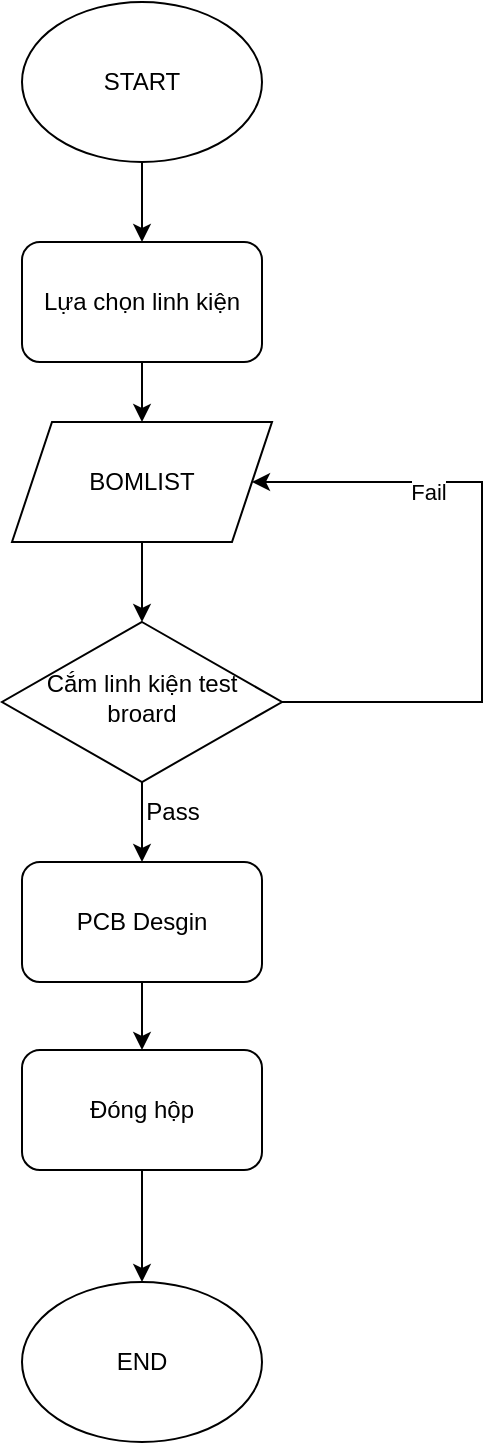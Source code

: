 <mxfile version="20.4.2" type="github">
  <diagram id="C5RBs43oDa-KdzZeNtuy" name="Page-1">
    <mxGraphModel dx="2410" dy="994" grid="1" gridSize="10" guides="1" tooltips="1" connect="1" arrows="1" fold="1" page="1" pageScale="1" pageWidth="827" pageHeight="1169" math="0" shadow="0">
      <root>
        <mxCell id="WIyWlLk6GJQsqaUBKTNV-0" />
        <mxCell id="WIyWlLk6GJQsqaUBKTNV-1" parent="WIyWlLk6GJQsqaUBKTNV-0" />
        <mxCell id="xRKqWmwspLUcGWZKse0s-0" style="edgeStyle=orthogonalEdgeStyle;rounded=0;orthogonalLoop=1;jettySize=auto;html=1;entryX=1;entryY=0.5;entryDx=0;entryDy=0;" edge="1" parent="WIyWlLk6GJQsqaUBKTNV-1" source="WIyWlLk6GJQsqaUBKTNV-6" target="xRKqWmwspLUcGWZKse0s-2">
          <mxGeometry relative="1" as="geometry">
            <mxPoint x="430" y="250" as="targetPoint" />
            <Array as="points">
              <mxPoint x="540" y="350" />
              <mxPoint x="540" y="240" />
            </Array>
          </mxGeometry>
        </mxCell>
        <mxCell id="xRKqWmwspLUcGWZKse0s-1" value="Fail" style="edgeLabel;html=1;align=center;verticalAlign=middle;resizable=0;points=[];" vertex="1" connectable="0" parent="xRKqWmwspLUcGWZKse0s-0">
          <mxGeometry x="0.461" y="5" relative="1" as="geometry">
            <mxPoint as="offset" />
          </mxGeometry>
        </mxCell>
        <mxCell id="xRKqWmwspLUcGWZKse0s-15" style="edgeStyle=orthogonalEdgeStyle;rounded=0;orthogonalLoop=1;jettySize=auto;html=1;entryX=0.5;entryY=0;entryDx=0;entryDy=0;" edge="1" parent="WIyWlLk6GJQsqaUBKTNV-1" source="WIyWlLk6GJQsqaUBKTNV-6" target="xRKqWmwspLUcGWZKse0s-9">
          <mxGeometry relative="1" as="geometry" />
        </mxCell>
        <mxCell id="WIyWlLk6GJQsqaUBKTNV-6" value="Cắm linh kiện test broard" style="rhombus;whiteSpace=wrap;html=1;shadow=0;fontFamily=Helvetica;fontSize=12;align=center;strokeWidth=1;spacing=6;spacingTop=-4;" parent="WIyWlLk6GJQsqaUBKTNV-1" vertex="1">
          <mxGeometry x="300" y="310" width="140" height="80" as="geometry" />
        </mxCell>
        <mxCell id="xRKqWmwspLUcGWZKse0s-17" style="edgeStyle=orthogonalEdgeStyle;rounded=0;orthogonalLoop=1;jettySize=auto;html=1;entryX=0.5;entryY=0;entryDx=0;entryDy=0;" edge="1" parent="WIyWlLk6GJQsqaUBKTNV-1" source="xRKqWmwspLUcGWZKse0s-2" target="WIyWlLk6GJQsqaUBKTNV-6">
          <mxGeometry relative="1" as="geometry" />
        </mxCell>
        <mxCell id="xRKqWmwspLUcGWZKse0s-2" value="BOMLIST" style="shape=parallelogram;perimeter=parallelogramPerimeter;whiteSpace=wrap;html=1;fixedSize=1;" vertex="1" parent="WIyWlLk6GJQsqaUBKTNV-1">
          <mxGeometry x="305" y="210" width="130" height="60" as="geometry" />
        </mxCell>
        <mxCell id="xRKqWmwspLUcGWZKse0s-21" style="edgeStyle=orthogonalEdgeStyle;rounded=0;orthogonalLoop=1;jettySize=auto;html=1;" edge="1" parent="WIyWlLk6GJQsqaUBKTNV-1" source="xRKqWmwspLUcGWZKse0s-6" target="xRKqWmwspLUcGWZKse0s-20">
          <mxGeometry relative="1" as="geometry" />
        </mxCell>
        <mxCell id="xRKqWmwspLUcGWZKse0s-6" value="START" style="ellipse;whiteSpace=wrap;html=1;" vertex="1" parent="WIyWlLk6GJQsqaUBKTNV-1">
          <mxGeometry x="310" width="120" height="80" as="geometry" />
        </mxCell>
        <mxCell id="xRKqWmwspLUcGWZKse0s-7" value="END" style="ellipse;whiteSpace=wrap;html=1;" vertex="1" parent="WIyWlLk6GJQsqaUBKTNV-1">
          <mxGeometry x="310" y="640" width="120" height="80" as="geometry" />
        </mxCell>
        <mxCell id="xRKqWmwspLUcGWZKse0s-11" value="" style="edgeStyle=orthogonalEdgeStyle;rounded=0;orthogonalLoop=1;jettySize=auto;html=1;" edge="1" parent="WIyWlLk6GJQsqaUBKTNV-1" source="xRKqWmwspLUcGWZKse0s-9" target="xRKqWmwspLUcGWZKse0s-10">
          <mxGeometry relative="1" as="geometry" />
        </mxCell>
        <mxCell id="xRKqWmwspLUcGWZKse0s-9" value="PCB Desgin" style="rounded=1;whiteSpace=wrap;html=1;" vertex="1" parent="WIyWlLk6GJQsqaUBKTNV-1">
          <mxGeometry x="310" y="430" width="120" height="60" as="geometry" />
        </mxCell>
        <mxCell id="xRKqWmwspLUcGWZKse0s-12" style="edgeStyle=orthogonalEdgeStyle;rounded=0;orthogonalLoop=1;jettySize=auto;html=1;" edge="1" parent="WIyWlLk6GJQsqaUBKTNV-1" source="xRKqWmwspLUcGWZKse0s-10" target="xRKqWmwspLUcGWZKse0s-7">
          <mxGeometry relative="1" as="geometry" />
        </mxCell>
        <mxCell id="xRKqWmwspLUcGWZKse0s-10" value="Đóng hộp" style="whiteSpace=wrap;html=1;rounded=1;" vertex="1" parent="WIyWlLk6GJQsqaUBKTNV-1">
          <mxGeometry x="310" y="524" width="120" height="60" as="geometry" />
        </mxCell>
        <mxCell id="xRKqWmwspLUcGWZKse0s-16" value="Pass" style="text;html=1;align=center;verticalAlign=middle;resizable=0;points=[];autosize=1;strokeColor=none;fillColor=none;" vertex="1" parent="WIyWlLk6GJQsqaUBKTNV-1">
          <mxGeometry x="360" y="390" width="50" height="30" as="geometry" />
        </mxCell>
        <mxCell id="xRKqWmwspLUcGWZKse0s-22" style="edgeStyle=orthogonalEdgeStyle;rounded=0;orthogonalLoop=1;jettySize=auto;html=1;entryX=0.5;entryY=0;entryDx=0;entryDy=0;" edge="1" parent="WIyWlLk6GJQsqaUBKTNV-1" source="xRKqWmwspLUcGWZKse0s-20" target="xRKqWmwspLUcGWZKse0s-2">
          <mxGeometry relative="1" as="geometry" />
        </mxCell>
        <mxCell id="xRKqWmwspLUcGWZKse0s-20" value="Lựa chọn linh kiện" style="rounded=1;whiteSpace=wrap;html=1;" vertex="1" parent="WIyWlLk6GJQsqaUBKTNV-1">
          <mxGeometry x="310" y="120" width="120" height="60" as="geometry" />
        </mxCell>
      </root>
    </mxGraphModel>
  </diagram>
</mxfile>
